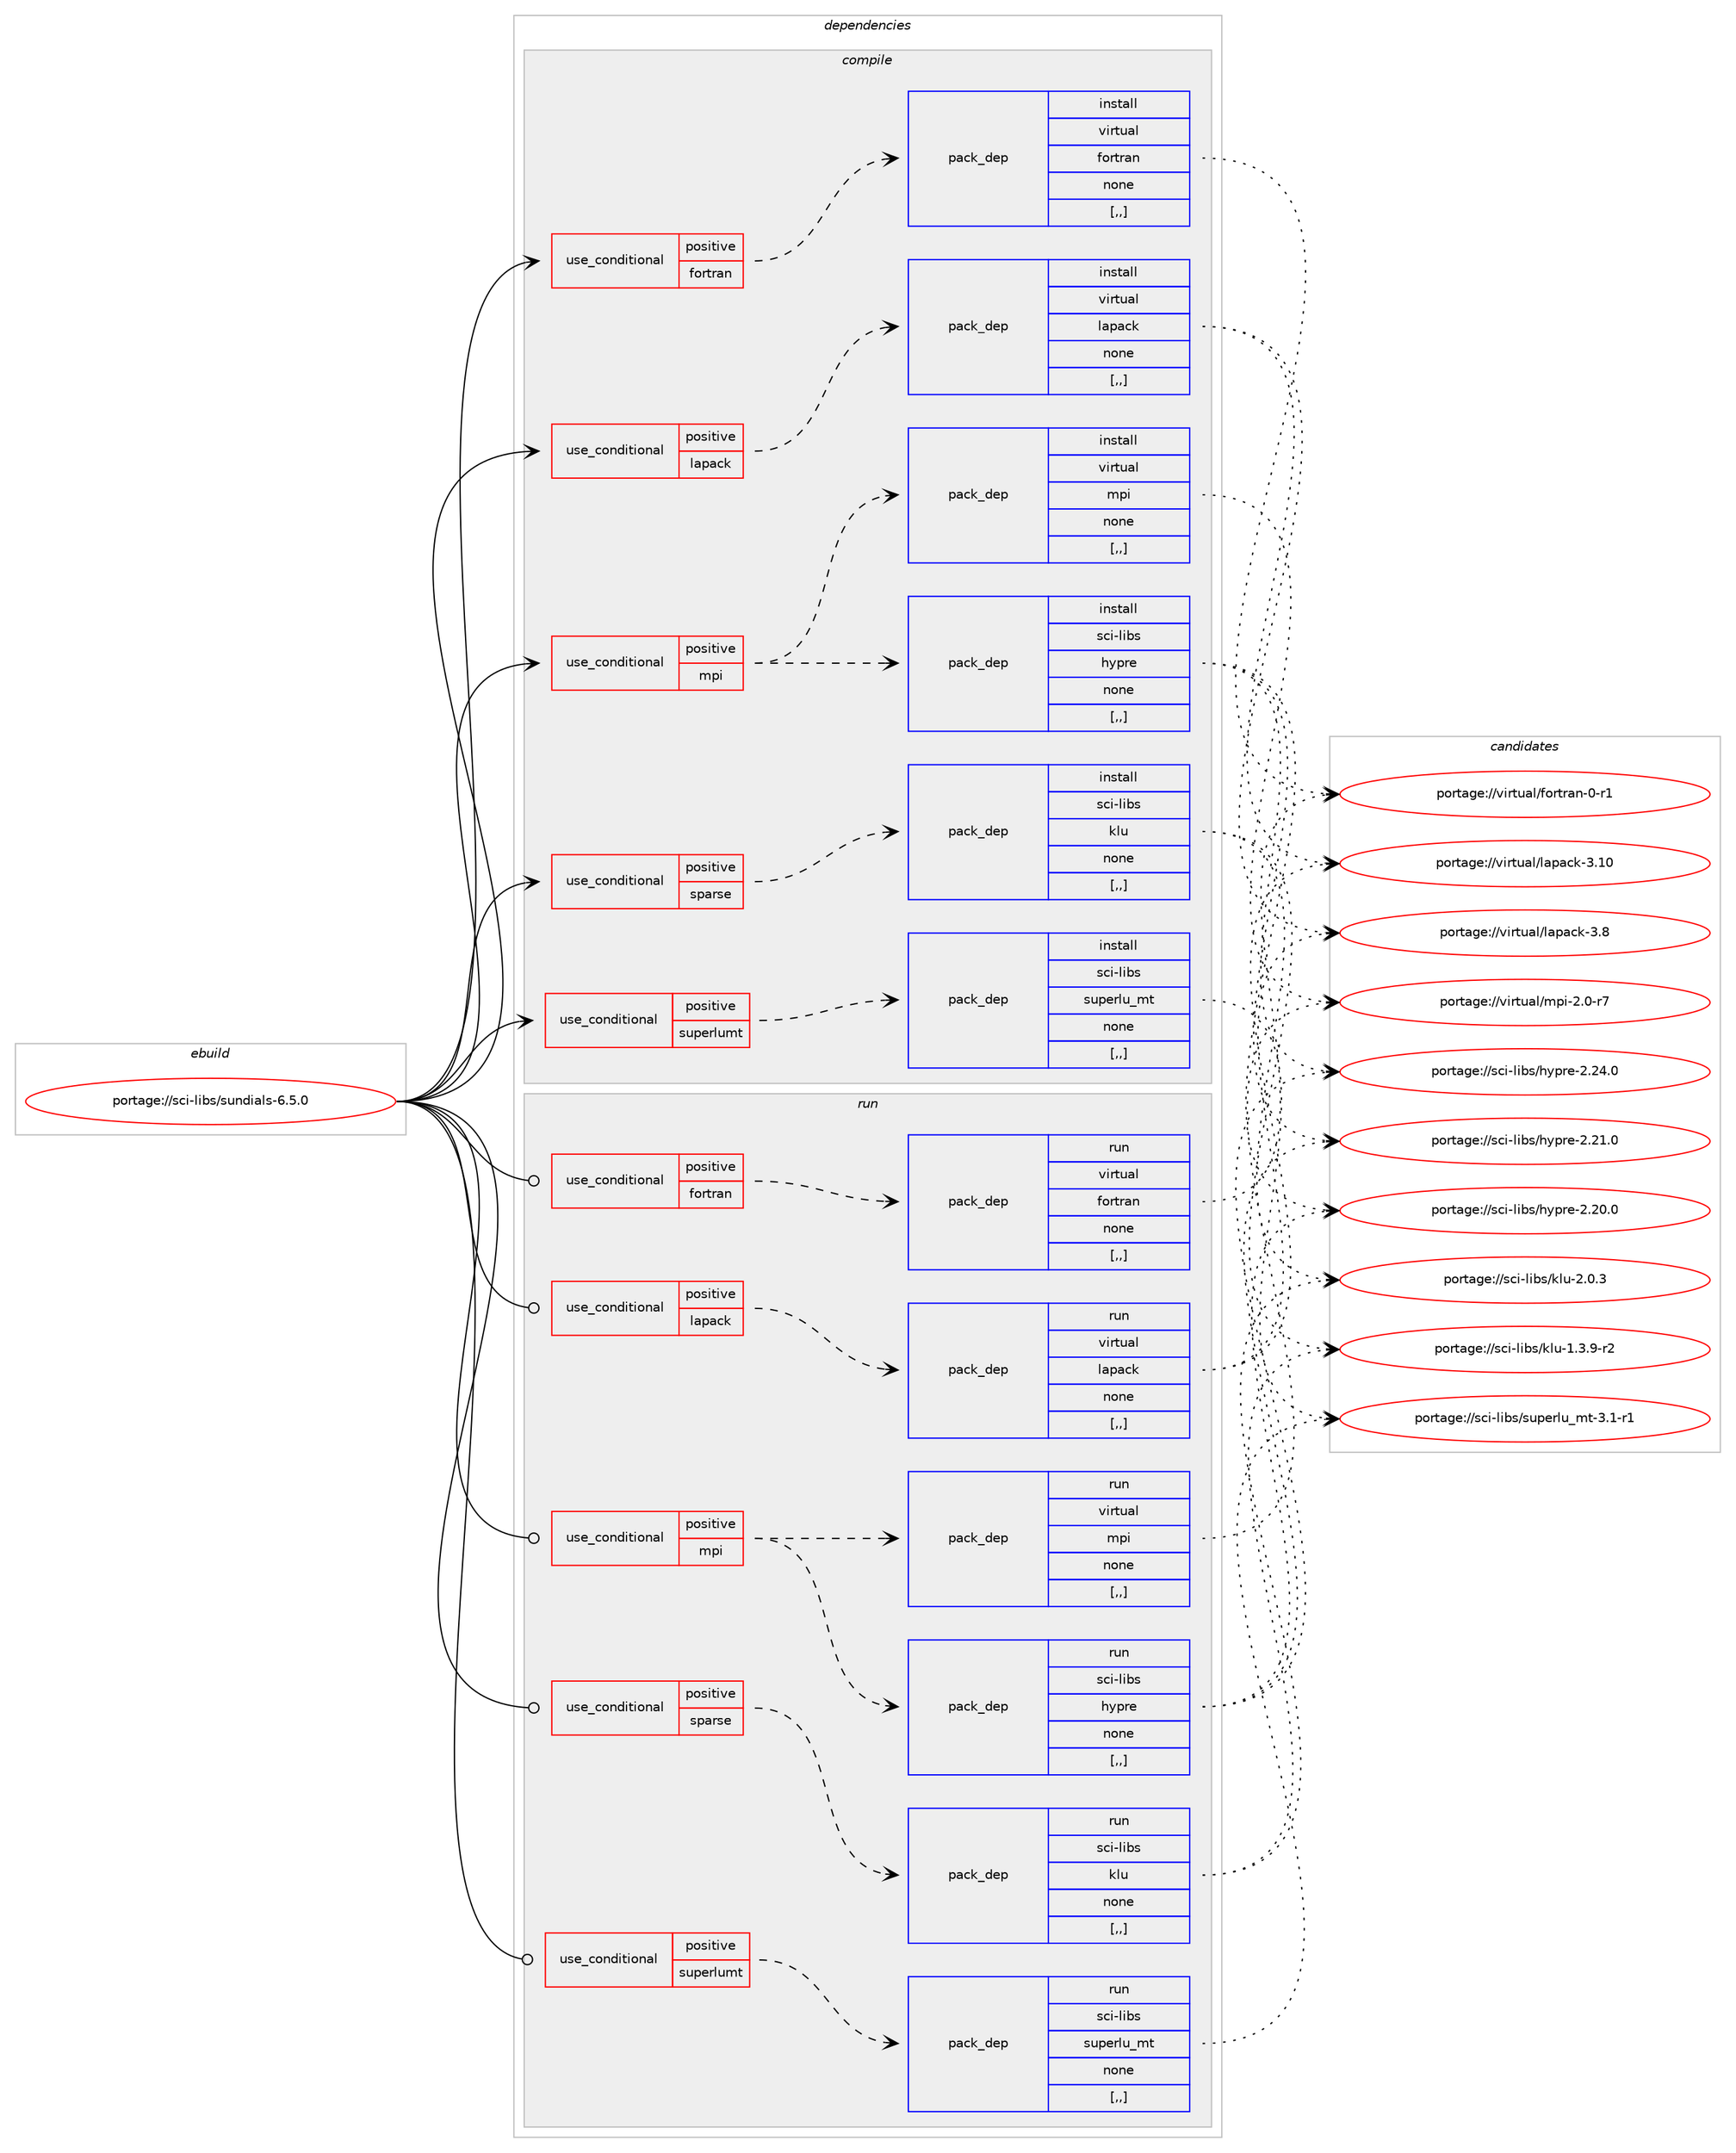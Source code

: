 digraph prolog {

# *************
# Graph options
# *************

newrank=true;
concentrate=true;
compound=true;
graph [rankdir=LR,fontname=Helvetica,fontsize=10,ranksep=1.5];#, ranksep=2.5, nodesep=0.2];
edge  [arrowhead=vee];
node  [fontname=Helvetica,fontsize=10];

# **********
# The ebuild
# **********

subgraph cluster_leftcol {
color=gray;
rank=same;
label=<<i>ebuild</i>>;
id [label="portage://sci-libs/sundials-6.5.0", color=red, width=4, href="../sci-libs/sundials-6.5.0.svg"];
}

# ****************
# The dependencies
# ****************

subgraph cluster_midcol {
color=gray;
label=<<i>dependencies</i>>;
subgraph cluster_compile {
fillcolor="#eeeeee";
style=filled;
label=<<i>compile</i>>;
subgraph cond106900 {
dependency403233 [label=<<TABLE BORDER="0" CELLBORDER="1" CELLSPACING="0" CELLPADDING="4"><TR><TD ROWSPAN="3" CELLPADDING="10">use_conditional</TD></TR><TR><TD>positive</TD></TR><TR><TD>fortran</TD></TR></TABLE>>, shape=none, color=red];
subgraph pack293453 {
dependency403234 [label=<<TABLE BORDER="0" CELLBORDER="1" CELLSPACING="0" CELLPADDING="4" WIDTH="220"><TR><TD ROWSPAN="6" CELLPADDING="30">pack_dep</TD></TR><TR><TD WIDTH="110">install</TD></TR><TR><TD>virtual</TD></TR><TR><TD>fortran</TD></TR><TR><TD>none</TD></TR><TR><TD>[,,]</TD></TR></TABLE>>, shape=none, color=blue];
}
dependency403233:e -> dependency403234:w [weight=20,style="dashed",arrowhead="vee"];
}
id:e -> dependency403233:w [weight=20,style="solid",arrowhead="vee"];
subgraph cond106901 {
dependency403235 [label=<<TABLE BORDER="0" CELLBORDER="1" CELLSPACING="0" CELLPADDING="4"><TR><TD ROWSPAN="3" CELLPADDING="10">use_conditional</TD></TR><TR><TD>positive</TD></TR><TR><TD>lapack</TD></TR></TABLE>>, shape=none, color=red];
subgraph pack293454 {
dependency403236 [label=<<TABLE BORDER="0" CELLBORDER="1" CELLSPACING="0" CELLPADDING="4" WIDTH="220"><TR><TD ROWSPAN="6" CELLPADDING="30">pack_dep</TD></TR><TR><TD WIDTH="110">install</TD></TR><TR><TD>virtual</TD></TR><TR><TD>lapack</TD></TR><TR><TD>none</TD></TR><TR><TD>[,,]</TD></TR></TABLE>>, shape=none, color=blue];
}
dependency403235:e -> dependency403236:w [weight=20,style="dashed",arrowhead="vee"];
}
id:e -> dependency403235:w [weight=20,style="solid",arrowhead="vee"];
subgraph cond106902 {
dependency403237 [label=<<TABLE BORDER="0" CELLBORDER="1" CELLSPACING="0" CELLPADDING="4"><TR><TD ROWSPAN="3" CELLPADDING="10">use_conditional</TD></TR><TR><TD>positive</TD></TR><TR><TD>mpi</TD></TR></TABLE>>, shape=none, color=red];
subgraph pack293455 {
dependency403238 [label=<<TABLE BORDER="0" CELLBORDER="1" CELLSPACING="0" CELLPADDING="4" WIDTH="220"><TR><TD ROWSPAN="6" CELLPADDING="30">pack_dep</TD></TR><TR><TD WIDTH="110">install</TD></TR><TR><TD>sci-libs</TD></TR><TR><TD>hypre</TD></TR><TR><TD>none</TD></TR><TR><TD>[,,]</TD></TR></TABLE>>, shape=none, color=blue];
}
dependency403237:e -> dependency403238:w [weight=20,style="dashed",arrowhead="vee"];
subgraph pack293456 {
dependency403239 [label=<<TABLE BORDER="0" CELLBORDER="1" CELLSPACING="0" CELLPADDING="4" WIDTH="220"><TR><TD ROWSPAN="6" CELLPADDING="30">pack_dep</TD></TR><TR><TD WIDTH="110">install</TD></TR><TR><TD>virtual</TD></TR><TR><TD>mpi</TD></TR><TR><TD>none</TD></TR><TR><TD>[,,]</TD></TR></TABLE>>, shape=none, color=blue];
}
dependency403237:e -> dependency403239:w [weight=20,style="dashed",arrowhead="vee"];
}
id:e -> dependency403237:w [weight=20,style="solid",arrowhead="vee"];
subgraph cond106903 {
dependency403240 [label=<<TABLE BORDER="0" CELLBORDER="1" CELLSPACING="0" CELLPADDING="4"><TR><TD ROWSPAN="3" CELLPADDING="10">use_conditional</TD></TR><TR><TD>positive</TD></TR><TR><TD>sparse</TD></TR></TABLE>>, shape=none, color=red];
subgraph pack293457 {
dependency403241 [label=<<TABLE BORDER="0" CELLBORDER="1" CELLSPACING="0" CELLPADDING="4" WIDTH="220"><TR><TD ROWSPAN="6" CELLPADDING="30">pack_dep</TD></TR><TR><TD WIDTH="110">install</TD></TR><TR><TD>sci-libs</TD></TR><TR><TD>klu</TD></TR><TR><TD>none</TD></TR><TR><TD>[,,]</TD></TR></TABLE>>, shape=none, color=blue];
}
dependency403240:e -> dependency403241:w [weight=20,style="dashed",arrowhead="vee"];
}
id:e -> dependency403240:w [weight=20,style="solid",arrowhead="vee"];
subgraph cond106904 {
dependency403242 [label=<<TABLE BORDER="0" CELLBORDER="1" CELLSPACING="0" CELLPADDING="4"><TR><TD ROWSPAN="3" CELLPADDING="10">use_conditional</TD></TR><TR><TD>positive</TD></TR><TR><TD>superlumt</TD></TR></TABLE>>, shape=none, color=red];
subgraph pack293458 {
dependency403243 [label=<<TABLE BORDER="0" CELLBORDER="1" CELLSPACING="0" CELLPADDING="4" WIDTH="220"><TR><TD ROWSPAN="6" CELLPADDING="30">pack_dep</TD></TR><TR><TD WIDTH="110">install</TD></TR><TR><TD>sci-libs</TD></TR><TR><TD>superlu_mt</TD></TR><TR><TD>none</TD></TR><TR><TD>[,,]</TD></TR></TABLE>>, shape=none, color=blue];
}
dependency403242:e -> dependency403243:w [weight=20,style="dashed",arrowhead="vee"];
}
id:e -> dependency403242:w [weight=20,style="solid",arrowhead="vee"];
}
subgraph cluster_compileandrun {
fillcolor="#eeeeee";
style=filled;
label=<<i>compile and run</i>>;
}
subgraph cluster_run {
fillcolor="#eeeeee";
style=filled;
label=<<i>run</i>>;
subgraph cond106905 {
dependency403244 [label=<<TABLE BORDER="0" CELLBORDER="1" CELLSPACING="0" CELLPADDING="4"><TR><TD ROWSPAN="3" CELLPADDING="10">use_conditional</TD></TR><TR><TD>positive</TD></TR><TR><TD>fortran</TD></TR></TABLE>>, shape=none, color=red];
subgraph pack293459 {
dependency403245 [label=<<TABLE BORDER="0" CELLBORDER="1" CELLSPACING="0" CELLPADDING="4" WIDTH="220"><TR><TD ROWSPAN="6" CELLPADDING="30">pack_dep</TD></TR><TR><TD WIDTH="110">run</TD></TR><TR><TD>virtual</TD></TR><TR><TD>fortran</TD></TR><TR><TD>none</TD></TR><TR><TD>[,,]</TD></TR></TABLE>>, shape=none, color=blue];
}
dependency403244:e -> dependency403245:w [weight=20,style="dashed",arrowhead="vee"];
}
id:e -> dependency403244:w [weight=20,style="solid",arrowhead="odot"];
subgraph cond106906 {
dependency403246 [label=<<TABLE BORDER="0" CELLBORDER="1" CELLSPACING="0" CELLPADDING="4"><TR><TD ROWSPAN="3" CELLPADDING="10">use_conditional</TD></TR><TR><TD>positive</TD></TR><TR><TD>lapack</TD></TR></TABLE>>, shape=none, color=red];
subgraph pack293460 {
dependency403247 [label=<<TABLE BORDER="0" CELLBORDER="1" CELLSPACING="0" CELLPADDING="4" WIDTH="220"><TR><TD ROWSPAN="6" CELLPADDING="30">pack_dep</TD></TR><TR><TD WIDTH="110">run</TD></TR><TR><TD>virtual</TD></TR><TR><TD>lapack</TD></TR><TR><TD>none</TD></TR><TR><TD>[,,]</TD></TR></TABLE>>, shape=none, color=blue];
}
dependency403246:e -> dependency403247:w [weight=20,style="dashed",arrowhead="vee"];
}
id:e -> dependency403246:w [weight=20,style="solid",arrowhead="odot"];
subgraph cond106907 {
dependency403248 [label=<<TABLE BORDER="0" CELLBORDER="1" CELLSPACING="0" CELLPADDING="4"><TR><TD ROWSPAN="3" CELLPADDING="10">use_conditional</TD></TR><TR><TD>positive</TD></TR><TR><TD>mpi</TD></TR></TABLE>>, shape=none, color=red];
subgraph pack293461 {
dependency403249 [label=<<TABLE BORDER="0" CELLBORDER="1" CELLSPACING="0" CELLPADDING="4" WIDTH="220"><TR><TD ROWSPAN="6" CELLPADDING="30">pack_dep</TD></TR><TR><TD WIDTH="110">run</TD></TR><TR><TD>sci-libs</TD></TR><TR><TD>hypre</TD></TR><TR><TD>none</TD></TR><TR><TD>[,,]</TD></TR></TABLE>>, shape=none, color=blue];
}
dependency403248:e -> dependency403249:w [weight=20,style="dashed",arrowhead="vee"];
subgraph pack293462 {
dependency403250 [label=<<TABLE BORDER="0" CELLBORDER="1" CELLSPACING="0" CELLPADDING="4" WIDTH="220"><TR><TD ROWSPAN="6" CELLPADDING="30">pack_dep</TD></TR><TR><TD WIDTH="110">run</TD></TR><TR><TD>virtual</TD></TR><TR><TD>mpi</TD></TR><TR><TD>none</TD></TR><TR><TD>[,,]</TD></TR></TABLE>>, shape=none, color=blue];
}
dependency403248:e -> dependency403250:w [weight=20,style="dashed",arrowhead="vee"];
}
id:e -> dependency403248:w [weight=20,style="solid",arrowhead="odot"];
subgraph cond106908 {
dependency403251 [label=<<TABLE BORDER="0" CELLBORDER="1" CELLSPACING="0" CELLPADDING="4"><TR><TD ROWSPAN="3" CELLPADDING="10">use_conditional</TD></TR><TR><TD>positive</TD></TR><TR><TD>sparse</TD></TR></TABLE>>, shape=none, color=red];
subgraph pack293463 {
dependency403252 [label=<<TABLE BORDER="0" CELLBORDER="1" CELLSPACING="0" CELLPADDING="4" WIDTH="220"><TR><TD ROWSPAN="6" CELLPADDING="30">pack_dep</TD></TR><TR><TD WIDTH="110">run</TD></TR><TR><TD>sci-libs</TD></TR><TR><TD>klu</TD></TR><TR><TD>none</TD></TR><TR><TD>[,,]</TD></TR></TABLE>>, shape=none, color=blue];
}
dependency403251:e -> dependency403252:w [weight=20,style="dashed",arrowhead="vee"];
}
id:e -> dependency403251:w [weight=20,style="solid",arrowhead="odot"];
subgraph cond106909 {
dependency403253 [label=<<TABLE BORDER="0" CELLBORDER="1" CELLSPACING="0" CELLPADDING="4"><TR><TD ROWSPAN="3" CELLPADDING="10">use_conditional</TD></TR><TR><TD>positive</TD></TR><TR><TD>superlumt</TD></TR></TABLE>>, shape=none, color=red];
subgraph pack293464 {
dependency403254 [label=<<TABLE BORDER="0" CELLBORDER="1" CELLSPACING="0" CELLPADDING="4" WIDTH="220"><TR><TD ROWSPAN="6" CELLPADDING="30">pack_dep</TD></TR><TR><TD WIDTH="110">run</TD></TR><TR><TD>sci-libs</TD></TR><TR><TD>superlu_mt</TD></TR><TR><TD>none</TD></TR><TR><TD>[,,]</TD></TR></TABLE>>, shape=none, color=blue];
}
dependency403253:e -> dependency403254:w [weight=20,style="dashed",arrowhead="vee"];
}
id:e -> dependency403253:w [weight=20,style="solid",arrowhead="odot"];
}
}

# **************
# The candidates
# **************

subgraph cluster_choices {
rank=same;
color=gray;
label=<<i>candidates</i>>;

subgraph choice293453 {
color=black;
nodesep=1;
choice11810511411611797108471021111141161149711045484511449 [label="portage://virtual/fortran-0-r1", color=red, width=4,href="../virtual/fortran-0-r1.svg"];
dependency403234:e -> choice11810511411611797108471021111141161149711045484511449:w [style=dotted,weight="100"];
}
subgraph choice293454 {
color=black;
nodesep=1;
choice11810511411611797108471089711297991074551464948 [label="portage://virtual/lapack-3.10", color=red, width=4,href="../virtual/lapack-3.10.svg"];
choice118105114116117971084710897112979910745514656 [label="portage://virtual/lapack-3.8", color=red, width=4,href="../virtual/lapack-3.8.svg"];
dependency403236:e -> choice11810511411611797108471089711297991074551464948:w [style=dotted,weight="100"];
dependency403236:e -> choice118105114116117971084710897112979910745514656:w [style=dotted,weight="100"];
}
subgraph choice293455 {
color=black;
nodesep=1;
choice1159910545108105981154710412111211410145504650524648 [label="portage://sci-libs/hypre-2.24.0", color=red, width=4,href="../sci-libs/hypre-2.24.0.svg"];
choice1159910545108105981154710412111211410145504650494648 [label="portage://sci-libs/hypre-2.21.0", color=red, width=4,href="../sci-libs/hypre-2.21.0.svg"];
choice1159910545108105981154710412111211410145504650484648 [label="portage://sci-libs/hypre-2.20.0", color=red, width=4,href="../sci-libs/hypre-2.20.0.svg"];
dependency403238:e -> choice1159910545108105981154710412111211410145504650524648:w [style=dotted,weight="100"];
dependency403238:e -> choice1159910545108105981154710412111211410145504650494648:w [style=dotted,weight="100"];
dependency403238:e -> choice1159910545108105981154710412111211410145504650484648:w [style=dotted,weight="100"];
}
subgraph choice293456 {
color=black;
nodesep=1;
choice1181051141161179710847109112105455046484511455 [label="portage://virtual/mpi-2.0-r7", color=red, width=4,href="../virtual/mpi-2.0-r7.svg"];
dependency403239:e -> choice1181051141161179710847109112105455046484511455:w [style=dotted,weight="100"];
}
subgraph choice293457 {
color=black;
nodesep=1;
choice11599105451081059811547107108117455046484651 [label="portage://sci-libs/klu-2.0.3", color=red, width=4,href="../sci-libs/klu-2.0.3.svg"];
choice115991054510810598115471071081174549465146574511450 [label="portage://sci-libs/klu-1.3.9-r2", color=red, width=4,href="../sci-libs/klu-1.3.9-r2.svg"];
dependency403241:e -> choice11599105451081059811547107108117455046484651:w [style=dotted,weight="100"];
dependency403241:e -> choice115991054510810598115471071081174549465146574511450:w [style=dotted,weight="100"];
}
subgraph choice293458 {
color=black;
nodesep=1;
choice1159910545108105981154711511711210111410811795109116455146494511449 [label="portage://sci-libs/superlu_mt-3.1-r1", color=red, width=4,href="../sci-libs/superlu_mt-3.1-r1.svg"];
dependency403243:e -> choice1159910545108105981154711511711210111410811795109116455146494511449:w [style=dotted,weight="100"];
}
subgraph choice293459 {
color=black;
nodesep=1;
choice11810511411611797108471021111141161149711045484511449 [label="portage://virtual/fortran-0-r1", color=red, width=4,href="../virtual/fortran-0-r1.svg"];
dependency403245:e -> choice11810511411611797108471021111141161149711045484511449:w [style=dotted,weight="100"];
}
subgraph choice293460 {
color=black;
nodesep=1;
choice11810511411611797108471089711297991074551464948 [label="portage://virtual/lapack-3.10", color=red, width=4,href="../virtual/lapack-3.10.svg"];
choice118105114116117971084710897112979910745514656 [label="portage://virtual/lapack-3.8", color=red, width=4,href="../virtual/lapack-3.8.svg"];
dependency403247:e -> choice11810511411611797108471089711297991074551464948:w [style=dotted,weight="100"];
dependency403247:e -> choice118105114116117971084710897112979910745514656:w [style=dotted,weight="100"];
}
subgraph choice293461 {
color=black;
nodesep=1;
choice1159910545108105981154710412111211410145504650524648 [label="portage://sci-libs/hypre-2.24.0", color=red, width=4,href="../sci-libs/hypre-2.24.0.svg"];
choice1159910545108105981154710412111211410145504650494648 [label="portage://sci-libs/hypre-2.21.0", color=red, width=4,href="../sci-libs/hypre-2.21.0.svg"];
choice1159910545108105981154710412111211410145504650484648 [label="portage://sci-libs/hypre-2.20.0", color=red, width=4,href="../sci-libs/hypre-2.20.0.svg"];
dependency403249:e -> choice1159910545108105981154710412111211410145504650524648:w [style=dotted,weight="100"];
dependency403249:e -> choice1159910545108105981154710412111211410145504650494648:w [style=dotted,weight="100"];
dependency403249:e -> choice1159910545108105981154710412111211410145504650484648:w [style=dotted,weight="100"];
}
subgraph choice293462 {
color=black;
nodesep=1;
choice1181051141161179710847109112105455046484511455 [label="portage://virtual/mpi-2.0-r7", color=red, width=4,href="../virtual/mpi-2.0-r7.svg"];
dependency403250:e -> choice1181051141161179710847109112105455046484511455:w [style=dotted,weight="100"];
}
subgraph choice293463 {
color=black;
nodesep=1;
choice11599105451081059811547107108117455046484651 [label="portage://sci-libs/klu-2.0.3", color=red, width=4,href="../sci-libs/klu-2.0.3.svg"];
choice115991054510810598115471071081174549465146574511450 [label="portage://sci-libs/klu-1.3.9-r2", color=red, width=4,href="../sci-libs/klu-1.3.9-r2.svg"];
dependency403252:e -> choice11599105451081059811547107108117455046484651:w [style=dotted,weight="100"];
dependency403252:e -> choice115991054510810598115471071081174549465146574511450:w [style=dotted,weight="100"];
}
subgraph choice293464 {
color=black;
nodesep=1;
choice1159910545108105981154711511711210111410811795109116455146494511449 [label="portage://sci-libs/superlu_mt-3.1-r1", color=red, width=4,href="../sci-libs/superlu_mt-3.1-r1.svg"];
dependency403254:e -> choice1159910545108105981154711511711210111410811795109116455146494511449:w [style=dotted,weight="100"];
}
}

}
